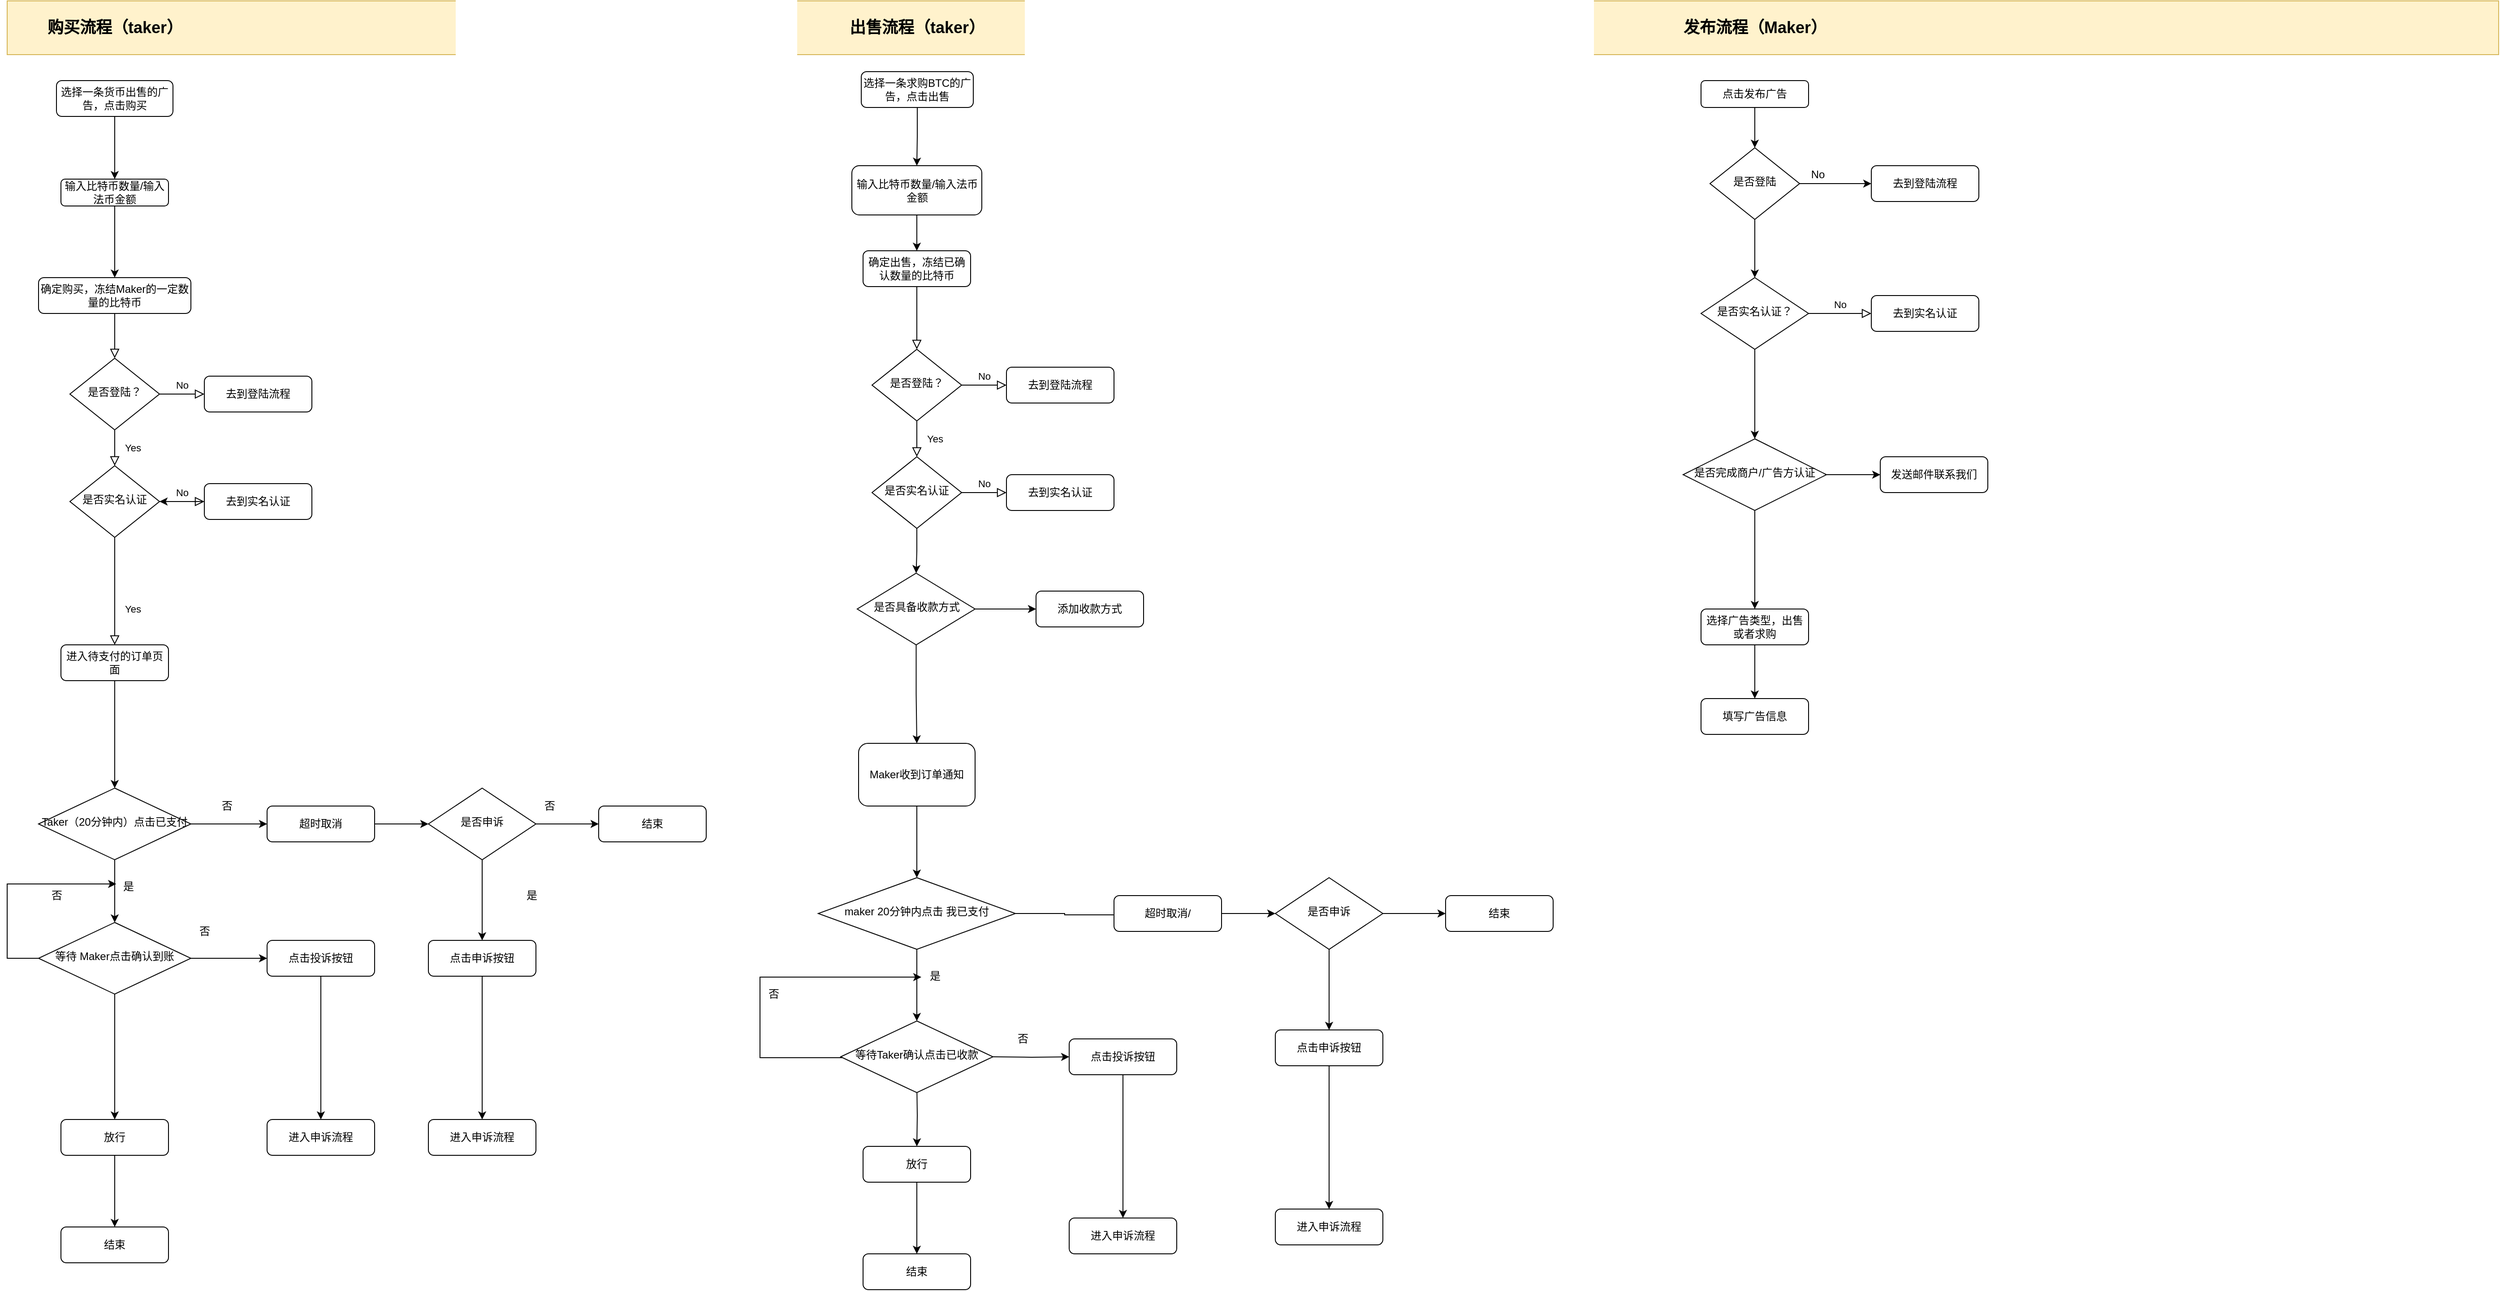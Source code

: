 <mxfile version="12.4.8" type="github">
  <diagram id="C5RBs43oDa-KdzZeNtuy" name="Page-1">
    <mxGraphModel dx="2023" dy="2366" grid="1" gridSize="10" guides="1" tooltips="1" connect="1" arrows="1" fold="1" page="1" pageScale="1" pageWidth="827" pageHeight="1169" math="0" shadow="0">
      <root>
        <mxCell id="WIyWlLk6GJQsqaUBKTNV-0"/>
        <mxCell id="WIyWlLk6GJQsqaUBKTNV-1" parent="WIyWlLk6GJQsqaUBKTNV-0"/>
        <mxCell id="iv_NrNUD1aENC1ghdY2B-141" value="" style="rounded=0;whiteSpace=wrap;html=1;fillColor=#fff2cc;strokeColor=#d6b656;" vertex="1" parent="WIyWlLk6GJQsqaUBKTNV-1">
          <mxGeometry x="100" y="-229" width="2780" height="60" as="geometry"/>
        </mxCell>
        <mxCell id="WIyWlLk6GJQsqaUBKTNV-2" value="" style="rounded=0;html=1;jettySize=auto;orthogonalLoop=1;fontSize=11;endArrow=block;endFill=0;endSize=8;strokeWidth=1;shadow=0;labelBackgroundColor=none;edgeStyle=orthogonalEdgeStyle;" parent="WIyWlLk6GJQsqaUBKTNV-1" source="WIyWlLk6GJQsqaUBKTNV-3" target="WIyWlLk6GJQsqaUBKTNV-6" edge="1">
          <mxGeometry relative="1" as="geometry"/>
        </mxCell>
        <mxCell id="WIyWlLk6GJQsqaUBKTNV-3" value="确定购买，冻结Maker的一定数量的比特币" style="rounded=1;whiteSpace=wrap;html=1;fontSize=12;glass=0;strokeWidth=1;shadow=0;" parent="WIyWlLk6GJQsqaUBKTNV-1" vertex="1">
          <mxGeometry x="135" y="80" width="170" height="40" as="geometry"/>
        </mxCell>
        <mxCell id="WIyWlLk6GJQsqaUBKTNV-4" value="Yes" style="rounded=0;html=1;jettySize=auto;orthogonalLoop=1;fontSize=11;endArrow=block;endFill=0;endSize=8;strokeWidth=1;shadow=0;labelBackgroundColor=none;edgeStyle=orthogonalEdgeStyle;" parent="WIyWlLk6GJQsqaUBKTNV-1" source="WIyWlLk6GJQsqaUBKTNV-6" target="WIyWlLk6GJQsqaUBKTNV-10" edge="1">
          <mxGeometry y="20" relative="1" as="geometry">
            <mxPoint as="offset"/>
          </mxGeometry>
        </mxCell>
        <mxCell id="WIyWlLk6GJQsqaUBKTNV-5" value="No" style="edgeStyle=orthogonalEdgeStyle;rounded=0;html=1;jettySize=auto;orthogonalLoop=1;fontSize=11;endArrow=block;endFill=0;endSize=8;strokeWidth=1;shadow=0;labelBackgroundColor=none;" parent="WIyWlLk6GJQsqaUBKTNV-1" source="WIyWlLk6GJQsqaUBKTNV-6" target="WIyWlLk6GJQsqaUBKTNV-7" edge="1">
          <mxGeometry y="10" relative="1" as="geometry">
            <mxPoint as="offset"/>
          </mxGeometry>
        </mxCell>
        <mxCell id="WIyWlLk6GJQsqaUBKTNV-6" value="是否登陆？" style="rhombus;whiteSpace=wrap;html=1;shadow=0;fontFamily=Helvetica;fontSize=12;align=center;strokeWidth=1;spacing=6;spacingTop=-4;" parent="WIyWlLk6GJQsqaUBKTNV-1" vertex="1">
          <mxGeometry x="170" y="170" width="100" height="80" as="geometry"/>
        </mxCell>
        <mxCell id="WIyWlLk6GJQsqaUBKTNV-7" value="去到登陆流程" style="rounded=1;whiteSpace=wrap;html=1;fontSize=12;glass=0;strokeWidth=1;shadow=0;" parent="WIyWlLk6GJQsqaUBKTNV-1" vertex="1">
          <mxGeometry x="320" y="190" width="120" height="40" as="geometry"/>
        </mxCell>
        <mxCell id="WIyWlLk6GJQsqaUBKTNV-8" value="Yes" style="rounded=0;html=1;jettySize=auto;orthogonalLoop=1;fontSize=11;endArrow=block;endFill=0;endSize=8;strokeWidth=1;shadow=0;labelBackgroundColor=none;edgeStyle=orthogonalEdgeStyle;" parent="WIyWlLk6GJQsqaUBKTNV-1" source="WIyWlLk6GJQsqaUBKTNV-10" target="WIyWlLk6GJQsqaUBKTNV-11" edge="1">
          <mxGeometry x="0.333" y="20" relative="1" as="geometry">
            <mxPoint as="offset"/>
          </mxGeometry>
        </mxCell>
        <mxCell id="WIyWlLk6GJQsqaUBKTNV-9" value="No" style="edgeStyle=orthogonalEdgeStyle;rounded=0;html=1;jettySize=auto;orthogonalLoop=1;fontSize=11;endArrow=block;endFill=0;endSize=8;strokeWidth=1;shadow=0;labelBackgroundColor=none;" parent="WIyWlLk6GJQsqaUBKTNV-1" source="WIyWlLk6GJQsqaUBKTNV-10" target="WIyWlLk6GJQsqaUBKTNV-12" edge="1">
          <mxGeometry y="10" relative="1" as="geometry">
            <mxPoint as="offset"/>
          </mxGeometry>
        </mxCell>
        <mxCell id="WIyWlLk6GJQsqaUBKTNV-10" value="是否实名认证" style="rhombus;whiteSpace=wrap;html=1;shadow=0;fontFamily=Helvetica;fontSize=12;align=center;strokeWidth=1;spacing=6;spacingTop=-4;" parent="WIyWlLk6GJQsqaUBKTNV-1" vertex="1">
          <mxGeometry x="170" y="290" width="100" height="80" as="geometry"/>
        </mxCell>
        <mxCell id="iv_NrNUD1aENC1ghdY2B-26" style="edgeStyle=orthogonalEdgeStyle;rounded=0;orthogonalLoop=1;jettySize=auto;html=1;entryX=0.5;entryY=0;entryDx=0;entryDy=0;" edge="1" parent="WIyWlLk6GJQsqaUBKTNV-1" source="WIyWlLk6GJQsqaUBKTNV-11">
          <mxGeometry relative="1" as="geometry">
            <mxPoint x="220" y="650" as="targetPoint"/>
          </mxGeometry>
        </mxCell>
        <mxCell id="WIyWlLk6GJQsqaUBKTNV-11" value="进入待支付的订单页面" style="rounded=1;whiteSpace=wrap;html=1;fontSize=12;glass=0;strokeWidth=1;shadow=0;" parent="WIyWlLk6GJQsqaUBKTNV-1" vertex="1">
          <mxGeometry x="160" y="490" width="120" height="40" as="geometry"/>
        </mxCell>
        <mxCell id="iv_NrNUD1aENC1ghdY2B-73" style="edgeStyle=orthogonalEdgeStyle;rounded=0;orthogonalLoop=1;jettySize=auto;html=1;entryX=0;entryY=0.5;entryDx=0;entryDy=0;" edge="1" parent="WIyWlLk6GJQsqaUBKTNV-1" source="iv_NrNUD1aENC1ghdY2B-5" target="iv_NrNUD1aENC1ghdY2B-72">
          <mxGeometry relative="1" as="geometry"/>
        </mxCell>
        <mxCell id="iv_NrNUD1aENC1ghdY2B-5" value="超时取消" style="rounded=1;whiteSpace=wrap;html=1;fontSize=12;glass=0;strokeWidth=1;shadow=0;" vertex="1" parent="WIyWlLk6GJQsqaUBKTNV-1">
          <mxGeometry x="390" y="670" width="120" height="40" as="geometry"/>
        </mxCell>
        <mxCell id="iv_NrNUD1aENC1ghdY2B-130" value="" style="edgeStyle=orthogonalEdgeStyle;rounded=0;orthogonalLoop=1;jettySize=auto;html=1;" edge="1" parent="WIyWlLk6GJQsqaUBKTNV-1" source="iv_NrNUD1aENC1ghdY2B-3" target="iv_NrNUD1aENC1ghdY2B-129">
          <mxGeometry relative="1" as="geometry"/>
        </mxCell>
        <mxCell id="iv_NrNUD1aENC1ghdY2B-3" value="放行" style="rounded=1;whiteSpace=wrap;html=1;fontSize=12;glass=0;strokeWidth=1;shadow=0;" vertex="1" parent="WIyWlLk6GJQsqaUBKTNV-1">
          <mxGeometry x="160" y="1020" width="120" height="40" as="geometry"/>
        </mxCell>
        <mxCell id="iv_NrNUD1aENC1ghdY2B-129" value="结束" style="rounded=1;whiteSpace=wrap;html=1;fontSize=12;glass=0;strokeWidth=1;shadow=0;" vertex="1" parent="WIyWlLk6GJQsqaUBKTNV-1">
          <mxGeometry x="160" y="1140" width="120" height="40" as="geometry"/>
        </mxCell>
        <mxCell id="tTW6PPf9MBTuOPdPAQhm-4" value="" style="edgeStyle=orthogonalEdgeStyle;rounded=0;orthogonalLoop=1;jettySize=auto;html=1;" parent="WIyWlLk6GJQsqaUBKTNV-1" source="WIyWlLk6GJQsqaUBKTNV-12" target="WIyWlLk6GJQsqaUBKTNV-10" edge="1">
          <mxGeometry relative="1" as="geometry"/>
        </mxCell>
        <mxCell id="WIyWlLk6GJQsqaUBKTNV-12" value="去到实名认证" style="rounded=1;whiteSpace=wrap;html=1;fontSize=12;glass=0;strokeWidth=1;shadow=0;" parent="WIyWlLk6GJQsqaUBKTNV-1" vertex="1">
          <mxGeometry x="320" y="310" width="120" height="40" as="geometry"/>
        </mxCell>
        <mxCell id="tTW6PPf9MBTuOPdPAQhm-1" style="edgeStyle=orthogonalEdgeStyle;rounded=0;orthogonalLoop=1;jettySize=auto;html=1;" parent="WIyWlLk6GJQsqaUBKTNV-1" source="tTW6PPf9MBTuOPdPAQhm-0" target="WIyWlLk6GJQsqaUBKTNV-3" edge="1">
          <mxGeometry relative="1" as="geometry"/>
        </mxCell>
        <mxCell id="tTW6PPf9MBTuOPdPAQhm-0" value="输入比特币数量/输入法币金额" style="rounded=1;whiteSpace=wrap;html=1;fontSize=12;glass=0;strokeWidth=1;shadow=0;" parent="WIyWlLk6GJQsqaUBKTNV-1" vertex="1">
          <mxGeometry x="160" y="-30" width="120" height="30" as="geometry"/>
        </mxCell>
        <mxCell id="tTW6PPf9MBTuOPdPAQhm-3" style="edgeStyle=orthogonalEdgeStyle;rounded=0;orthogonalLoop=1;jettySize=auto;html=1;entryX=0.5;entryY=0;entryDx=0;entryDy=0;" parent="WIyWlLk6GJQsqaUBKTNV-1" source="tTW6PPf9MBTuOPdPAQhm-2" target="tTW6PPf9MBTuOPdPAQhm-0" edge="1">
          <mxGeometry relative="1" as="geometry"/>
        </mxCell>
        <mxCell id="tTW6PPf9MBTuOPdPAQhm-2" value="选择一条货币出售的广告，点击购买" style="rounded=1;whiteSpace=wrap;html=1;fontSize=12;glass=0;strokeWidth=1;shadow=0;" parent="WIyWlLk6GJQsqaUBKTNV-1" vertex="1">
          <mxGeometry x="155" y="-140" width="130" height="40" as="geometry"/>
        </mxCell>
        <mxCell id="tTW6PPf9MBTuOPdPAQhm-8" value="No" style="edgeStyle=orthogonalEdgeStyle;rounded=0;html=1;jettySize=auto;orthogonalLoop=1;fontSize=11;endArrow=block;endFill=0;endSize=8;strokeWidth=1;shadow=0;labelBackgroundColor=none;" parent="WIyWlLk6GJQsqaUBKTNV-1" source="tTW6PPf9MBTuOPdPAQhm-9" target="tTW6PPf9MBTuOPdPAQhm-10" edge="1">
          <mxGeometry y="10" relative="1" as="geometry">
            <mxPoint as="offset"/>
          </mxGeometry>
        </mxCell>
        <mxCell id="iv_NrNUD1aENC1ghdY2B-133" style="edgeStyle=orthogonalEdgeStyle;rounded=0;orthogonalLoop=1;jettySize=auto;html=1;" edge="1" parent="WIyWlLk6GJQsqaUBKTNV-1" source="tTW6PPf9MBTuOPdPAQhm-9" target="iv_NrNUD1aENC1ghdY2B-132">
          <mxGeometry relative="1" as="geometry"/>
        </mxCell>
        <mxCell id="tTW6PPf9MBTuOPdPAQhm-9" value="是否实名认证？" style="rhombus;whiteSpace=wrap;html=1;shadow=0;fontFamily=Helvetica;fontSize=12;align=center;strokeWidth=1;spacing=6;spacingTop=-4;" parent="WIyWlLk6GJQsqaUBKTNV-1" vertex="1">
          <mxGeometry x="1990" y="80" width="120" height="80" as="geometry"/>
        </mxCell>
        <mxCell id="tTW6PPf9MBTuOPdPAQhm-10" value="去到实名认证" style="rounded=1;whiteSpace=wrap;html=1;fontSize=12;glass=0;strokeWidth=1;shadow=0;" parent="WIyWlLk6GJQsqaUBKTNV-1" vertex="1">
          <mxGeometry x="2180" y="100" width="120" height="40" as="geometry"/>
        </mxCell>
        <mxCell id="tTW6PPf9MBTuOPdPAQhm-26" style="edgeStyle=orthogonalEdgeStyle;rounded=0;orthogonalLoop=1;jettySize=auto;html=1;entryX=0.5;entryY=0;entryDx=0;entryDy=0;" parent="WIyWlLk6GJQsqaUBKTNV-1" source="tTW6PPf9MBTuOPdPAQhm-20" target="tTW6PPf9MBTuOPdPAQhm-23" edge="1">
          <mxGeometry relative="1" as="geometry"/>
        </mxCell>
        <mxCell id="tTW6PPf9MBTuOPdPAQhm-20" value="点击发布广告" style="rounded=1;whiteSpace=wrap;html=1;fontSize=12;glass=0;strokeWidth=1;shadow=0;" parent="WIyWlLk6GJQsqaUBKTNV-1" vertex="1">
          <mxGeometry x="1990" y="-140" width="120" height="30" as="geometry"/>
        </mxCell>
        <mxCell id="tTW6PPf9MBTuOPdPAQhm-21" value="购买流程（taker）" style="text;html=1;align=center;verticalAlign=middle;resizable=0;points=[];autosize=1;fillColor=none;fontStyle=1;fontSize=18;" parent="WIyWlLk6GJQsqaUBKTNV-1" vertex="1">
          <mxGeometry x="135" y="-214" width="170" height="30" as="geometry"/>
        </mxCell>
        <mxCell id="tTW6PPf9MBTuOPdPAQhm-22" value="发布流程（Maker）" style="text;html=1;align=center;verticalAlign=middle;resizable=0;points=[];autosize=1;fillColor=none;fontStyle=1;fontSize=18;" parent="WIyWlLk6GJQsqaUBKTNV-1" vertex="1">
          <mxGeometry x="1960" y="-214" width="180" height="30" as="geometry"/>
        </mxCell>
        <mxCell id="tTW6PPf9MBTuOPdPAQhm-29" style="edgeStyle=orthogonalEdgeStyle;rounded=0;orthogonalLoop=1;jettySize=auto;html=1;entryX=0;entryY=0.5;entryDx=0;entryDy=0;" parent="WIyWlLk6GJQsqaUBKTNV-1" source="tTW6PPf9MBTuOPdPAQhm-23" target="tTW6PPf9MBTuOPdPAQhm-28" edge="1">
          <mxGeometry relative="1" as="geometry"/>
        </mxCell>
        <mxCell id="tTW6PPf9MBTuOPdPAQhm-30" style="edgeStyle=orthogonalEdgeStyle;rounded=0;orthogonalLoop=1;jettySize=auto;html=1;entryX=0.5;entryY=0;entryDx=0;entryDy=0;" parent="WIyWlLk6GJQsqaUBKTNV-1" source="tTW6PPf9MBTuOPdPAQhm-23" target="tTW6PPf9MBTuOPdPAQhm-9" edge="1">
          <mxGeometry relative="1" as="geometry"/>
        </mxCell>
        <mxCell id="tTW6PPf9MBTuOPdPAQhm-23" value="是否登陆" style="rhombus;whiteSpace=wrap;html=1;shadow=0;fontFamily=Helvetica;fontSize=12;align=center;strokeWidth=1;spacing=6;spacingTop=-4;" parent="WIyWlLk6GJQsqaUBKTNV-1" vertex="1">
          <mxGeometry x="2000" y="-65" width="100" height="80" as="geometry"/>
        </mxCell>
        <mxCell id="tTW6PPf9MBTuOPdPAQhm-28" value="去到登陆流程" style="rounded=1;whiteSpace=wrap;html=1;fontSize=12;glass=0;strokeWidth=1;shadow=0;" parent="WIyWlLk6GJQsqaUBKTNV-1" vertex="1">
          <mxGeometry x="2180" y="-45" width="120" height="40" as="geometry"/>
        </mxCell>
        <mxCell id="iv_NrNUD1aENC1ghdY2B-142" style="edgeStyle=orthogonalEdgeStyle;rounded=0;orthogonalLoop=1;jettySize=auto;html=1;entryX=0.5;entryY=0;entryDx=0;entryDy=0;fontSize=18;" edge="1" parent="WIyWlLk6GJQsqaUBKTNV-1" source="tTW6PPf9MBTuOPdPAQhm-31" target="y3x-AOfqnQaMXLl6Yxz7-0">
          <mxGeometry relative="1" as="geometry"/>
        </mxCell>
        <mxCell id="tTW6PPf9MBTuOPdPAQhm-31" value="选择广告类型，出售或者求购" style="rounded=1;whiteSpace=wrap;html=1;fontSize=12;glass=0;strokeWidth=1;shadow=0;" parent="WIyWlLk6GJQsqaUBKTNV-1" vertex="1">
          <mxGeometry x="1990" y="450" width="120" height="40" as="geometry"/>
        </mxCell>
        <mxCell id="tTW6PPf9MBTuOPdPAQhm-33" value="No" style="text;html=1;align=center;verticalAlign=middle;resizable=0;points=[];autosize=1;" parent="WIyWlLk6GJQsqaUBKTNV-1" vertex="1">
          <mxGeometry x="2105" y="-45" width="30" height="20" as="geometry"/>
        </mxCell>
        <mxCell id="y3x-AOfqnQaMXLl6Yxz7-0" value="填写广告信息" style="rounded=1;whiteSpace=wrap;html=1;fontSize=12;glass=0;strokeWidth=1;shadow=0;" parent="WIyWlLk6GJQsqaUBKTNV-1" vertex="1">
          <mxGeometry x="1990" y="550" width="120" height="40" as="geometry"/>
        </mxCell>
        <mxCell id="iv_NrNUD1aENC1ghdY2B-30" style="edgeStyle=orthogonalEdgeStyle;rounded=0;orthogonalLoop=1;jettySize=auto;html=1;" edge="1" parent="WIyWlLk6GJQsqaUBKTNV-1" source="iv_NrNUD1aENC1ghdY2B-23" target="iv_NrNUD1aENC1ghdY2B-27">
          <mxGeometry relative="1" as="geometry"/>
        </mxCell>
        <mxCell id="iv_NrNUD1aENC1ghdY2B-33" style="edgeStyle=orthogonalEdgeStyle;rounded=0;orthogonalLoop=1;jettySize=auto;html=1;" edge="1" parent="WIyWlLk6GJQsqaUBKTNV-1" source="iv_NrNUD1aENC1ghdY2B-23" target="iv_NrNUD1aENC1ghdY2B-5">
          <mxGeometry relative="1" as="geometry"/>
        </mxCell>
        <mxCell id="iv_NrNUD1aENC1ghdY2B-23" value="&lt;span style=&quot;text-align: left ; white-space: nowrap&quot;&gt;Taker（20分钟内）点击已支付&lt;/span&gt;" style="rhombus;whiteSpace=wrap;html=1;shadow=0;fontFamily=Helvetica;fontSize=12;align=center;strokeWidth=1;spacing=6;spacingTop=-4;" vertex="1" parent="WIyWlLk6GJQsqaUBKTNV-1">
          <mxGeometry x="135" y="650" width="170" height="80" as="geometry"/>
        </mxCell>
        <mxCell id="iv_NrNUD1aENC1ghdY2B-32" style="edgeStyle=orthogonalEdgeStyle;rounded=0;orthogonalLoop=1;jettySize=auto;html=1;entryX=0.5;entryY=0;entryDx=0;entryDy=0;" edge="1" parent="WIyWlLk6GJQsqaUBKTNV-1" source="iv_NrNUD1aENC1ghdY2B-27" target="iv_NrNUD1aENC1ghdY2B-3">
          <mxGeometry relative="1" as="geometry"/>
        </mxCell>
        <mxCell id="iv_NrNUD1aENC1ghdY2B-47" style="edgeStyle=orthogonalEdgeStyle;rounded=0;orthogonalLoop=1;jettySize=auto;html=1;" edge="1" parent="WIyWlLk6GJQsqaUBKTNV-1" source="iv_NrNUD1aENC1ghdY2B-27" target="iv_NrNUD1aENC1ghdY2B-46">
          <mxGeometry relative="1" as="geometry"/>
        </mxCell>
        <mxCell id="iv_NrNUD1aENC1ghdY2B-113" style="edgeStyle=orthogonalEdgeStyle;rounded=0;orthogonalLoop=1;jettySize=auto;html=1;entryX=0.056;entryY=0.35;entryDx=0;entryDy=0;entryPerimeter=0;" edge="1" parent="WIyWlLk6GJQsqaUBKTNV-1" source="iv_NrNUD1aENC1ghdY2B-27" target="iv_NrNUD1aENC1ghdY2B-36">
          <mxGeometry relative="1" as="geometry">
            <mxPoint x="30" y="740" as="targetPoint"/>
            <Array as="points">
              <mxPoint x="100" y="840"/>
              <mxPoint x="100" y="757"/>
            </Array>
          </mxGeometry>
        </mxCell>
        <mxCell id="iv_NrNUD1aENC1ghdY2B-27" value="&lt;span style=&quot;text-align: left ; white-space: nowrap&quot;&gt;等待 Maker点击确认到账&lt;/span&gt;" style="rhombus;whiteSpace=wrap;html=1;shadow=0;fontFamily=Helvetica;fontSize=12;align=center;strokeWidth=1;spacing=6;spacingTop=-4;" vertex="1" parent="WIyWlLk6GJQsqaUBKTNV-1">
          <mxGeometry x="135" y="800" width="170" height="80" as="geometry"/>
        </mxCell>
        <mxCell id="iv_NrNUD1aENC1ghdY2B-34" value="否" style="text;html=1;align=center;verticalAlign=middle;resizable=0;points=[];autosize=1;" vertex="1" parent="WIyWlLk6GJQsqaUBKTNV-1">
          <mxGeometry x="140" y="760" width="30" height="20" as="geometry"/>
        </mxCell>
        <mxCell id="iv_NrNUD1aENC1ghdY2B-36" value="是" style="text;html=1;align=center;verticalAlign=middle;resizable=0;points=[];autosize=1;" vertex="1" parent="WIyWlLk6GJQsqaUBKTNV-1">
          <mxGeometry x="220" y="750" width="30" height="20" as="geometry"/>
        </mxCell>
        <mxCell id="iv_NrNUD1aENC1ghdY2B-81" value="" style="edgeStyle=orthogonalEdgeStyle;rounded=0;orthogonalLoop=1;jettySize=auto;html=1;" edge="1" parent="WIyWlLk6GJQsqaUBKTNV-1" source="iv_NrNUD1aENC1ghdY2B-46" target="iv_NrNUD1aENC1ghdY2B-80">
          <mxGeometry relative="1" as="geometry"/>
        </mxCell>
        <mxCell id="iv_NrNUD1aENC1ghdY2B-46" value="点击投诉按钮" style="rounded=1;whiteSpace=wrap;html=1;fontSize=12;glass=0;strokeWidth=1;shadow=0;" vertex="1" parent="WIyWlLk6GJQsqaUBKTNV-1">
          <mxGeometry x="390" y="820" width="120" height="40" as="geometry"/>
        </mxCell>
        <mxCell id="iv_NrNUD1aENC1ghdY2B-80" value="进入申诉流程" style="rounded=1;whiteSpace=wrap;html=1;fontSize=12;glass=0;strokeWidth=1;shadow=0;" vertex="1" parent="WIyWlLk6GJQsqaUBKTNV-1">
          <mxGeometry x="390" y="1020" width="120" height="40" as="geometry"/>
        </mxCell>
        <mxCell id="iv_NrNUD1aENC1ghdY2B-48" value="否" style="text;html=1;align=center;verticalAlign=middle;resizable=0;points=[];autosize=1;" vertex="1" parent="WIyWlLk6GJQsqaUBKTNV-1">
          <mxGeometry x="330" y="660" width="30" height="20" as="geometry"/>
        </mxCell>
        <mxCell id="iv_NrNUD1aENC1ghdY2B-49" value="否" style="text;html=1;align=center;verticalAlign=middle;resizable=0;points=[];autosize=1;" vertex="1" parent="WIyWlLk6GJQsqaUBKTNV-1">
          <mxGeometry x="305" y="800" width="30" height="20" as="geometry"/>
        </mxCell>
        <mxCell id="iv_NrNUD1aENC1ghdY2B-51" value="" style="rounded=0;html=1;jettySize=auto;orthogonalLoop=1;fontSize=11;endArrow=block;endFill=0;endSize=8;strokeWidth=1;shadow=0;labelBackgroundColor=none;edgeStyle=orthogonalEdgeStyle;" edge="1" parent="WIyWlLk6GJQsqaUBKTNV-1" source="iv_NrNUD1aENC1ghdY2B-52" target="iv_NrNUD1aENC1ghdY2B-55">
          <mxGeometry relative="1" as="geometry"/>
        </mxCell>
        <mxCell id="iv_NrNUD1aENC1ghdY2B-52" value="确定出售，冻结已确认数量的比特币" style="rounded=1;whiteSpace=wrap;html=1;fontSize=12;glass=0;strokeWidth=1;shadow=0;" vertex="1" parent="WIyWlLk6GJQsqaUBKTNV-1">
          <mxGeometry x="1055" y="50" width="120" height="40" as="geometry"/>
        </mxCell>
        <mxCell id="iv_NrNUD1aENC1ghdY2B-53" value="Yes" style="rounded=0;html=1;jettySize=auto;orthogonalLoop=1;fontSize=11;endArrow=block;endFill=0;endSize=8;strokeWidth=1;shadow=0;labelBackgroundColor=none;edgeStyle=orthogonalEdgeStyle;" edge="1" parent="WIyWlLk6GJQsqaUBKTNV-1" source="iv_NrNUD1aENC1ghdY2B-55" target="iv_NrNUD1aENC1ghdY2B-59">
          <mxGeometry y="20" relative="1" as="geometry">
            <mxPoint as="offset"/>
          </mxGeometry>
        </mxCell>
        <mxCell id="iv_NrNUD1aENC1ghdY2B-54" value="No" style="edgeStyle=orthogonalEdgeStyle;rounded=0;html=1;jettySize=auto;orthogonalLoop=1;fontSize=11;endArrow=block;endFill=0;endSize=8;strokeWidth=1;shadow=0;labelBackgroundColor=none;" edge="1" parent="WIyWlLk6GJQsqaUBKTNV-1" source="iv_NrNUD1aENC1ghdY2B-55" target="iv_NrNUD1aENC1ghdY2B-56">
          <mxGeometry y="10" relative="1" as="geometry">
            <mxPoint as="offset"/>
          </mxGeometry>
        </mxCell>
        <mxCell id="iv_NrNUD1aENC1ghdY2B-55" value="是否登陆？" style="rhombus;whiteSpace=wrap;html=1;shadow=0;fontFamily=Helvetica;fontSize=12;align=center;strokeWidth=1;spacing=6;spacingTop=-4;" vertex="1" parent="WIyWlLk6GJQsqaUBKTNV-1">
          <mxGeometry x="1065" y="160" width="100" height="80" as="geometry"/>
        </mxCell>
        <mxCell id="iv_NrNUD1aENC1ghdY2B-56" value="去到登陆流程" style="rounded=1;whiteSpace=wrap;html=1;fontSize=12;glass=0;strokeWidth=1;shadow=0;" vertex="1" parent="WIyWlLk6GJQsqaUBKTNV-1">
          <mxGeometry x="1215" y="180" width="120" height="40" as="geometry"/>
        </mxCell>
        <mxCell id="iv_NrNUD1aENC1ghdY2B-57" value="No" style="edgeStyle=orthogonalEdgeStyle;rounded=0;html=1;jettySize=auto;orthogonalLoop=1;fontSize=11;endArrow=block;endFill=0;endSize=8;strokeWidth=1;shadow=0;labelBackgroundColor=none;" edge="1" parent="WIyWlLk6GJQsqaUBKTNV-1" source="iv_NrNUD1aENC1ghdY2B-59" target="iv_NrNUD1aENC1ghdY2B-61">
          <mxGeometry y="10" relative="1" as="geometry">
            <mxPoint as="offset"/>
          </mxGeometry>
        </mxCell>
        <mxCell id="iv_NrNUD1aENC1ghdY2B-58" style="edgeStyle=orthogonalEdgeStyle;rounded=0;orthogonalLoop=1;jettySize=auto;html=1;entryX=0.5;entryY=0;entryDx=0;entryDy=0;" edge="1" parent="WIyWlLk6GJQsqaUBKTNV-1" source="iv_NrNUD1aENC1ghdY2B-59" target="iv_NrNUD1aENC1ghdY2B-69">
          <mxGeometry relative="1" as="geometry"/>
        </mxCell>
        <mxCell id="iv_NrNUD1aENC1ghdY2B-59" value="是否实名认证" style="rhombus;whiteSpace=wrap;html=1;shadow=0;fontFamily=Helvetica;fontSize=12;align=center;strokeWidth=1;spacing=6;spacingTop=-4;" vertex="1" parent="WIyWlLk6GJQsqaUBKTNV-1">
          <mxGeometry x="1065" y="280" width="100" height="80" as="geometry"/>
        </mxCell>
        <mxCell id="iv_NrNUD1aENC1ghdY2B-94" style="edgeStyle=orthogonalEdgeStyle;rounded=0;orthogonalLoop=1;jettySize=auto;html=1;entryX=0.5;entryY=0;entryDx=0;entryDy=0;" edge="1" parent="WIyWlLk6GJQsqaUBKTNV-1" source="iv_NrNUD1aENC1ghdY2B-60" target="iv_NrNUD1aENC1ghdY2B-86">
          <mxGeometry relative="1" as="geometry"/>
        </mxCell>
        <mxCell id="iv_NrNUD1aENC1ghdY2B-60" value="Maker收到订单通知" style="rounded=1;whiteSpace=wrap;html=1;fontSize=12;glass=0;strokeWidth=1;shadow=0;" vertex="1" parent="WIyWlLk6GJQsqaUBKTNV-1">
          <mxGeometry x="1050" y="600" width="130" height="70" as="geometry"/>
        </mxCell>
        <mxCell id="iv_NrNUD1aENC1ghdY2B-61" value="去到实名认证" style="rounded=1;whiteSpace=wrap;html=1;fontSize=12;glass=0;strokeWidth=1;shadow=0;" vertex="1" parent="WIyWlLk6GJQsqaUBKTNV-1">
          <mxGeometry x="1215" y="300" width="120" height="40" as="geometry"/>
        </mxCell>
        <mxCell id="iv_NrNUD1aENC1ghdY2B-62" style="edgeStyle=orthogonalEdgeStyle;rounded=0;orthogonalLoop=1;jettySize=auto;html=1;" edge="1" parent="WIyWlLk6GJQsqaUBKTNV-1" source="iv_NrNUD1aENC1ghdY2B-63" target="iv_NrNUD1aENC1ghdY2B-52">
          <mxGeometry relative="1" as="geometry"/>
        </mxCell>
        <mxCell id="iv_NrNUD1aENC1ghdY2B-63" value="输入比特币数量/输入法币金额" style="rounded=1;whiteSpace=wrap;html=1;fontSize=12;glass=0;strokeWidth=1;shadow=0;" vertex="1" parent="WIyWlLk6GJQsqaUBKTNV-1">
          <mxGeometry x="1042.5" y="-45" width="145" height="55" as="geometry"/>
        </mxCell>
        <mxCell id="iv_NrNUD1aENC1ghdY2B-64" style="edgeStyle=orthogonalEdgeStyle;rounded=0;orthogonalLoop=1;jettySize=auto;html=1;entryX=0.5;entryY=0;entryDx=0;entryDy=0;" edge="1" parent="WIyWlLk6GJQsqaUBKTNV-1" source="iv_NrNUD1aENC1ghdY2B-65" target="iv_NrNUD1aENC1ghdY2B-63">
          <mxGeometry relative="1" as="geometry"/>
        </mxCell>
        <mxCell id="iv_NrNUD1aENC1ghdY2B-65" value="选择一条求购BTC的广告，点击出售" style="rounded=1;whiteSpace=wrap;html=1;fontSize=12;glass=0;strokeWidth=1;shadow=0;" vertex="1" parent="WIyWlLk6GJQsqaUBKTNV-1">
          <mxGeometry x="1053" y="-150" width="125" height="40" as="geometry"/>
        </mxCell>
        <mxCell id="iv_NrNUD1aENC1ghdY2B-66" value="出售流程（taker）" style="text;html=1;align=center;verticalAlign=middle;resizable=0;points=[];autosize=1;fillColor=none;fontStyle=1;fontSize=18;" vertex="1" parent="WIyWlLk6GJQsqaUBKTNV-1">
          <mxGeometry x="1030" y="-214" width="170" height="30" as="geometry"/>
        </mxCell>
        <mxCell id="iv_NrNUD1aENC1ghdY2B-67" style="edgeStyle=orthogonalEdgeStyle;rounded=0;orthogonalLoop=1;jettySize=auto;html=1;" edge="1" parent="WIyWlLk6GJQsqaUBKTNV-1" source="iv_NrNUD1aENC1ghdY2B-69" target="iv_NrNUD1aENC1ghdY2B-60">
          <mxGeometry relative="1" as="geometry"/>
        </mxCell>
        <mxCell id="iv_NrNUD1aENC1ghdY2B-68" style="edgeStyle=orthogonalEdgeStyle;rounded=0;orthogonalLoop=1;jettySize=auto;html=1;" edge="1" parent="WIyWlLk6GJQsqaUBKTNV-1" source="iv_NrNUD1aENC1ghdY2B-69" target="iv_NrNUD1aENC1ghdY2B-70">
          <mxGeometry relative="1" as="geometry"/>
        </mxCell>
        <mxCell id="iv_NrNUD1aENC1ghdY2B-69" value="是否具备收款方式" style="rhombus;whiteSpace=wrap;html=1;shadow=0;fontFamily=Helvetica;fontSize=12;align=center;strokeWidth=1;spacing=6;spacingTop=-4;" vertex="1" parent="WIyWlLk6GJQsqaUBKTNV-1">
          <mxGeometry x="1048.5" y="410" width="131.5" height="80" as="geometry"/>
        </mxCell>
        <mxCell id="iv_NrNUD1aENC1ghdY2B-70" value="添加收款方式" style="rounded=1;whiteSpace=wrap;html=1;fontSize=12;glass=0;strokeWidth=1;shadow=0;" vertex="1" parent="WIyWlLk6GJQsqaUBKTNV-1">
          <mxGeometry x="1248" y="430" width="120" height="40" as="geometry"/>
        </mxCell>
        <mxCell id="iv_NrNUD1aENC1ghdY2B-76" style="edgeStyle=orthogonalEdgeStyle;rounded=0;orthogonalLoop=1;jettySize=auto;html=1;entryX=0;entryY=0.5;entryDx=0;entryDy=0;" edge="1" parent="WIyWlLk6GJQsqaUBKTNV-1" source="iv_NrNUD1aENC1ghdY2B-72" target="iv_NrNUD1aENC1ghdY2B-75">
          <mxGeometry relative="1" as="geometry"/>
        </mxCell>
        <mxCell id="iv_NrNUD1aENC1ghdY2B-77" style="edgeStyle=orthogonalEdgeStyle;rounded=0;orthogonalLoop=1;jettySize=auto;html=1;" edge="1" parent="WIyWlLk6GJQsqaUBKTNV-1" source="iv_NrNUD1aENC1ghdY2B-72" target="iv_NrNUD1aENC1ghdY2B-74">
          <mxGeometry relative="1" as="geometry"/>
        </mxCell>
        <mxCell id="iv_NrNUD1aENC1ghdY2B-72" value="&lt;span style=&quot;text-align: left ; white-space: nowrap&quot;&gt;是否申诉&lt;/span&gt;" style="rhombus;whiteSpace=wrap;html=1;shadow=0;fontFamily=Helvetica;fontSize=12;align=center;strokeWidth=1;spacing=6;spacingTop=-4;" vertex="1" parent="WIyWlLk6GJQsqaUBKTNV-1">
          <mxGeometry x="570" y="650" width="120" height="80" as="geometry"/>
        </mxCell>
        <mxCell id="iv_NrNUD1aENC1ghdY2B-83" style="edgeStyle=orthogonalEdgeStyle;rounded=0;orthogonalLoop=1;jettySize=auto;html=1;" edge="1" parent="WIyWlLk6GJQsqaUBKTNV-1" source="iv_NrNUD1aENC1ghdY2B-74" target="iv_NrNUD1aENC1ghdY2B-82">
          <mxGeometry relative="1" as="geometry"/>
        </mxCell>
        <mxCell id="iv_NrNUD1aENC1ghdY2B-74" value="点击申诉按钮" style="rounded=1;whiteSpace=wrap;html=1;fontSize=12;glass=0;strokeWidth=1;shadow=0;" vertex="1" parent="WIyWlLk6GJQsqaUBKTNV-1">
          <mxGeometry x="570" y="820" width="120" height="40" as="geometry"/>
        </mxCell>
        <mxCell id="iv_NrNUD1aENC1ghdY2B-75" value="结束" style="rounded=1;whiteSpace=wrap;html=1;fontSize=12;glass=0;strokeWidth=1;shadow=0;" vertex="1" parent="WIyWlLk6GJQsqaUBKTNV-1">
          <mxGeometry x="760" y="670" width="120" height="40" as="geometry"/>
        </mxCell>
        <mxCell id="iv_NrNUD1aENC1ghdY2B-78" value="是" style="text;html=1;align=center;verticalAlign=middle;resizable=0;points=[];autosize=1;" vertex="1" parent="WIyWlLk6GJQsqaUBKTNV-1">
          <mxGeometry x="670" y="760" width="30" height="20" as="geometry"/>
        </mxCell>
        <mxCell id="iv_NrNUD1aENC1ghdY2B-79" value="否" style="text;html=1;align=center;verticalAlign=middle;resizable=0;points=[];autosize=1;" vertex="1" parent="WIyWlLk6GJQsqaUBKTNV-1">
          <mxGeometry x="690" y="660" width="30" height="20" as="geometry"/>
        </mxCell>
        <mxCell id="iv_NrNUD1aENC1ghdY2B-82" value="进入申诉流程" style="rounded=1;whiteSpace=wrap;html=1;fontSize=12;glass=0;strokeWidth=1;shadow=0;" vertex="1" parent="WIyWlLk6GJQsqaUBKTNV-1">
          <mxGeometry x="570" y="1020" width="120" height="40" as="geometry"/>
        </mxCell>
        <mxCell id="iv_NrNUD1aENC1ghdY2B-95" style="edgeStyle=orthogonalEdgeStyle;rounded=0;orthogonalLoop=1;jettySize=auto;html=1;entryX=0.5;entryY=0;entryDx=0;entryDy=0;" edge="1" parent="WIyWlLk6GJQsqaUBKTNV-1" source="iv_NrNUD1aENC1ghdY2B-86" target="iv_NrNUD1aENC1ghdY2B-88">
          <mxGeometry relative="1" as="geometry"/>
        </mxCell>
        <mxCell id="iv_NrNUD1aENC1ghdY2B-106" style="edgeStyle=orthogonalEdgeStyle;rounded=0;orthogonalLoop=1;jettySize=auto;html=1;entryX=0.125;entryY=0.537;entryDx=0;entryDy=0;entryPerimeter=0;" edge="1" parent="WIyWlLk6GJQsqaUBKTNV-1" source="iv_NrNUD1aENC1ghdY2B-86" target="iv_NrNUD1aENC1ghdY2B-101">
          <mxGeometry relative="1" as="geometry"/>
        </mxCell>
        <mxCell id="iv_NrNUD1aENC1ghdY2B-86" value="&lt;span style=&quot;text-align: left ; white-space: nowrap&quot;&gt;maker 20分钟内点击 我已支付&lt;/span&gt;" style="rhombus;whiteSpace=wrap;html=1;shadow=0;fontFamily=Helvetica;fontSize=12;align=center;strokeWidth=1;spacing=6;spacingTop=-4;" vertex="1" parent="WIyWlLk6GJQsqaUBKTNV-1">
          <mxGeometry x="1005" y="750" width="220" height="80" as="geometry"/>
        </mxCell>
        <mxCell id="iv_NrNUD1aENC1ghdY2B-93" style="edgeStyle=orthogonalEdgeStyle;rounded=0;orthogonalLoop=1;jettySize=auto;html=1;entryX=0.5;entryY=0;entryDx=0;entryDy=0;" edge="1" parent="WIyWlLk6GJQsqaUBKTNV-1" target="iv_NrNUD1aENC1ghdY2B-90">
          <mxGeometry relative="1" as="geometry">
            <mxPoint x="1115" y="980" as="sourcePoint"/>
          </mxGeometry>
        </mxCell>
        <mxCell id="iv_NrNUD1aENC1ghdY2B-117" style="edgeStyle=orthogonalEdgeStyle;rounded=0;orthogonalLoop=1;jettySize=auto;html=1;" edge="1" parent="WIyWlLk6GJQsqaUBKTNV-1" source="iv_NrNUD1aENC1ghdY2B-88" target="iv_NrNUD1aENC1ghdY2B-114">
          <mxGeometry relative="1" as="geometry">
            <Array as="points">
              <mxPoint x="940" y="951"/>
              <mxPoint x="940" y="861"/>
            </Array>
          </mxGeometry>
        </mxCell>
        <mxCell id="iv_NrNUD1aENC1ghdY2B-88" value="&lt;span style=&quot;text-align: left ; white-space: nowrap&quot;&gt;等待Taker确认点击已收款&lt;/span&gt;" style="rhombus;whiteSpace=wrap;html=1;shadow=0;fontFamily=Helvetica;fontSize=12;align=center;strokeWidth=1;spacing=6;spacingTop=-4;" vertex="1" parent="WIyWlLk6GJQsqaUBKTNV-1">
          <mxGeometry x="1030" y="910" width="170" height="80" as="geometry"/>
        </mxCell>
        <mxCell id="iv_NrNUD1aENC1ghdY2B-92" value="" style="edgeStyle=orthogonalEdgeStyle;rounded=0;orthogonalLoop=1;jettySize=auto;html=1;" edge="1" parent="WIyWlLk6GJQsqaUBKTNV-1" source="iv_NrNUD1aENC1ghdY2B-90" target="iv_NrNUD1aENC1ghdY2B-91">
          <mxGeometry relative="1" as="geometry"/>
        </mxCell>
        <mxCell id="iv_NrNUD1aENC1ghdY2B-90" value="放行" style="rounded=1;whiteSpace=wrap;html=1;fontSize=12;glass=0;strokeWidth=1;shadow=0;" vertex="1" parent="WIyWlLk6GJQsqaUBKTNV-1">
          <mxGeometry x="1055" y="1050" width="120" height="40" as="geometry"/>
        </mxCell>
        <mxCell id="iv_NrNUD1aENC1ghdY2B-91" value="结束" style="rounded=1;whiteSpace=wrap;html=1;fontSize=12;glass=0;strokeWidth=1;shadow=0;" vertex="1" parent="WIyWlLk6GJQsqaUBKTNV-1">
          <mxGeometry x="1055" y="1170" width="120" height="40" as="geometry"/>
        </mxCell>
        <mxCell id="iv_NrNUD1aENC1ghdY2B-107" style="edgeStyle=orthogonalEdgeStyle;rounded=0;orthogonalLoop=1;jettySize=auto;html=1;" edge="1" parent="WIyWlLk6GJQsqaUBKTNV-1" source="iv_NrNUD1aENC1ghdY2B-101" target="iv_NrNUD1aENC1ghdY2B-102">
          <mxGeometry relative="1" as="geometry"/>
        </mxCell>
        <mxCell id="iv_NrNUD1aENC1ghdY2B-101" value="超时取消/" style="rounded=1;whiteSpace=wrap;html=1;fontSize=12;glass=0;strokeWidth=1;shadow=0;" vertex="1" parent="WIyWlLk6GJQsqaUBKTNV-1">
          <mxGeometry x="1335" y="770" width="120" height="40" as="geometry"/>
        </mxCell>
        <mxCell id="iv_NrNUD1aENC1ghdY2B-108" style="edgeStyle=orthogonalEdgeStyle;rounded=0;orthogonalLoop=1;jettySize=auto;html=1;" edge="1" parent="WIyWlLk6GJQsqaUBKTNV-1" source="iv_NrNUD1aENC1ghdY2B-102" target="iv_NrNUD1aENC1ghdY2B-104">
          <mxGeometry relative="1" as="geometry"/>
        </mxCell>
        <mxCell id="iv_NrNUD1aENC1ghdY2B-109" style="edgeStyle=orthogonalEdgeStyle;rounded=0;orthogonalLoop=1;jettySize=auto;html=1;entryX=0.5;entryY=0;entryDx=0;entryDy=0;" edge="1" parent="WIyWlLk6GJQsqaUBKTNV-1" source="iv_NrNUD1aENC1ghdY2B-102" target="iv_NrNUD1aENC1ghdY2B-103">
          <mxGeometry relative="1" as="geometry"/>
        </mxCell>
        <mxCell id="iv_NrNUD1aENC1ghdY2B-102" value="&lt;span style=&quot;text-align: left ; white-space: nowrap&quot;&gt;是否申诉&lt;/span&gt;" style="rhombus;whiteSpace=wrap;html=1;shadow=0;fontFamily=Helvetica;fontSize=12;align=center;strokeWidth=1;spacing=6;spacingTop=-4;" vertex="1" parent="WIyWlLk6GJQsqaUBKTNV-1">
          <mxGeometry x="1515" y="750" width="120" height="80" as="geometry"/>
        </mxCell>
        <mxCell id="iv_NrNUD1aENC1ghdY2B-111" style="edgeStyle=orthogonalEdgeStyle;rounded=0;orthogonalLoop=1;jettySize=auto;html=1;entryX=0.5;entryY=0;entryDx=0;entryDy=0;" edge="1" parent="WIyWlLk6GJQsqaUBKTNV-1" source="iv_NrNUD1aENC1ghdY2B-103" target="iv_NrNUD1aENC1ghdY2B-105">
          <mxGeometry relative="1" as="geometry"/>
        </mxCell>
        <mxCell id="iv_NrNUD1aENC1ghdY2B-103" value="点击申诉按钮" style="rounded=1;whiteSpace=wrap;html=1;fontSize=12;glass=0;strokeWidth=1;shadow=0;" vertex="1" parent="WIyWlLk6GJQsqaUBKTNV-1">
          <mxGeometry x="1515" y="920" width="120" height="40" as="geometry"/>
        </mxCell>
        <mxCell id="iv_NrNUD1aENC1ghdY2B-104" value="结束" style="rounded=1;whiteSpace=wrap;html=1;fontSize=12;glass=0;strokeWidth=1;shadow=0;" vertex="1" parent="WIyWlLk6GJQsqaUBKTNV-1">
          <mxGeometry x="1705" y="770" width="120" height="40" as="geometry"/>
        </mxCell>
        <mxCell id="iv_NrNUD1aENC1ghdY2B-105" value="进入申诉流程" style="rounded=1;whiteSpace=wrap;html=1;fontSize=12;glass=0;strokeWidth=1;shadow=0;" vertex="1" parent="WIyWlLk6GJQsqaUBKTNV-1">
          <mxGeometry x="1515" y="1120" width="120" height="40" as="geometry"/>
        </mxCell>
        <mxCell id="iv_NrNUD1aENC1ghdY2B-114" value="是" style="text;html=1;align=center;verticalAlign=middle;resizable=0;points=[];autosize=1;" vertex="1" parent="WIyWlLk6GJQsqaUBKTNV-1">
          <mxGeometry x="1120" y="850" width="30" height="20" as="geometry"/>
        </mxCell>
        <mxCell id="iv_NrNUD1aENC1ghdY2B-118" value="否" style="text;html=1;align=center;verticalAlign=middle;resizable=0;points=[];autosize=1;" vertex="1" parent="WIyWlLk6GJQsqaUBKTNV-1">
          <mxGeometry x="940" y="870" width="30" height="20" as="geometry"/>
        </mxCell>
        <mxCell id="iv_NrNUD1aENC1ghdY2B-124" style="edgeStyle=orthogonalEdgeStyle;rounded=0;orthogonalLoop=1;jettySize=auto;html=1;" edge="1" parent="WIyWlLk6GJQsqaUBKTNV-1" target="iv_NrNUD1aENC1ghdY2B-126">
          <mxGeometry relative="1" as="geometry">
            <mxPoint x="1200" y="950" as="sourcePoint"/>
          </mxGeometry>
        </mxCell>
        <mxCell id="iv_NrNUD1aENC1ghdY2B-125" value="" style="edgeStyle=orthogonalEdgeStyle;rounded=0;orthogonalLoop=1;jettySize=auto;html=1;" edge="1" parent="WIyWlLk6GJQsqaUBKTNV-1" source="iv_NrNUD1aENC1ghdY2B-126" target="iv_NrNUD1aENC1ghdY2B-127">
          <mxGeometry relative="1" as="geometry"/>
        </mxCell>
        <mxCell id="iv_NrNUD1aENC1ghdY2B-126" value="点击投诉按钮" style="rounded=1;whiteSpace=wrap;html=1;fontSize=12;glass=0;strokeWidth=1;shadow=0;" vertex="1" parent="WIyWlLk6GJQsqaUBKTNV-1">
          <mxGeometry x="1285" y="930" width="120" height="40" as="geometry"/>
        </mxCell>
        <mxCell id="iv_NrNUD1aENC1ghdY2B-127" value="进入申诉流程" style="rounded=1;whiteSpace=wrap;html=1;fontSize=12;glass=0;strokeWidth=1;shadow=0;" vertex="1" parent="WIyWlLk6GJQsqaUBKTNV-1">
          <mxGeometry x="1285" y="1130" width="120" height="40" as="geometry"/>
        </mxCell>
        <mxCell id="iv_NrNUD1aENC1ghdY2B-128" value="否" style="text;html=1;align=center;verticalAlign=middle;resizable=0;points=[];autosize=1;" vertex="1" parent="WIyWlLk6GJQsqaUBKTNV-1">
          <mxGeometry x="1218" y="920" width="30" height="20" as="geometry"/>
        </mxCell>
        <mxCell id="iv_NrNUD1aENC1ghdY2B-137" style="edgeStyle=orthogonalEdgeStyle;rounded=0;orthogonalLoop=1;jettySize=auto;html=1;entryX=0;entryY=0.5;entryDx=0;entryDy=0;" edge="1" parent="WIyWlLk6GJQsqaUBKTNV-1" source="iv_NrNUD1aENC1ghdY2B-132" target="iv_NrNUD1aENC1ghdY2B-136">
          <mxGeometry relative="1" as="geometry"/>
        </mxCell>
        <mxCell id="iv_NrNUD1aENC1ghdY2B-140" style="edgeStyle=orthogonalEdgeStyle;rounded=0;orthogonalLoop=1;jettySize=auto;html=1;" edge="1" parent="WIyWlLk6GJQsqaUBKTNV-1" source="iv_NrNUD1aENC1ghdY2B-132" target="tTW6PPf9MBTuOPdPAQhm-31">
          <mxGeometry relative="1" as="geometry"/>
        </mxCell>
        <mxCell id="iv_NrNUD1aENC1ghdY2B-132" value="是否完成商户/广告方认证" style="rhombus;whiteSpace=wrap;html=1;shadow=0;fontFamily=Helvetica;fontSize=12;align=center;strokeWidth=1;spacing=6;spacingTop=-4;" vertex="1" parent="WIyWlLk6GJQsqaUBKTNV-1">
          <mxGeometry x="1970" y="260" width="160" height="80" as="geometry"/>
        </mxCell>
        <mxCell id="iv_NrNUD1aENC1ghdY2B-136" value="发送邮件联系我们" style="rounded=1;whiteSpace=wrap;html=1;fontSize=12;glass=0;strokeWidth=1;shadow=0;" vertex="1" parent="WIyWlLk6GJQsqaUBKTNV-1">
          <mxGeometry x="2190" y="280" width="120" height="40" as="geometry"/>
        </mxCell>
      </root>
    </mxGraphModel>
  </diagram>
</mxfile>
